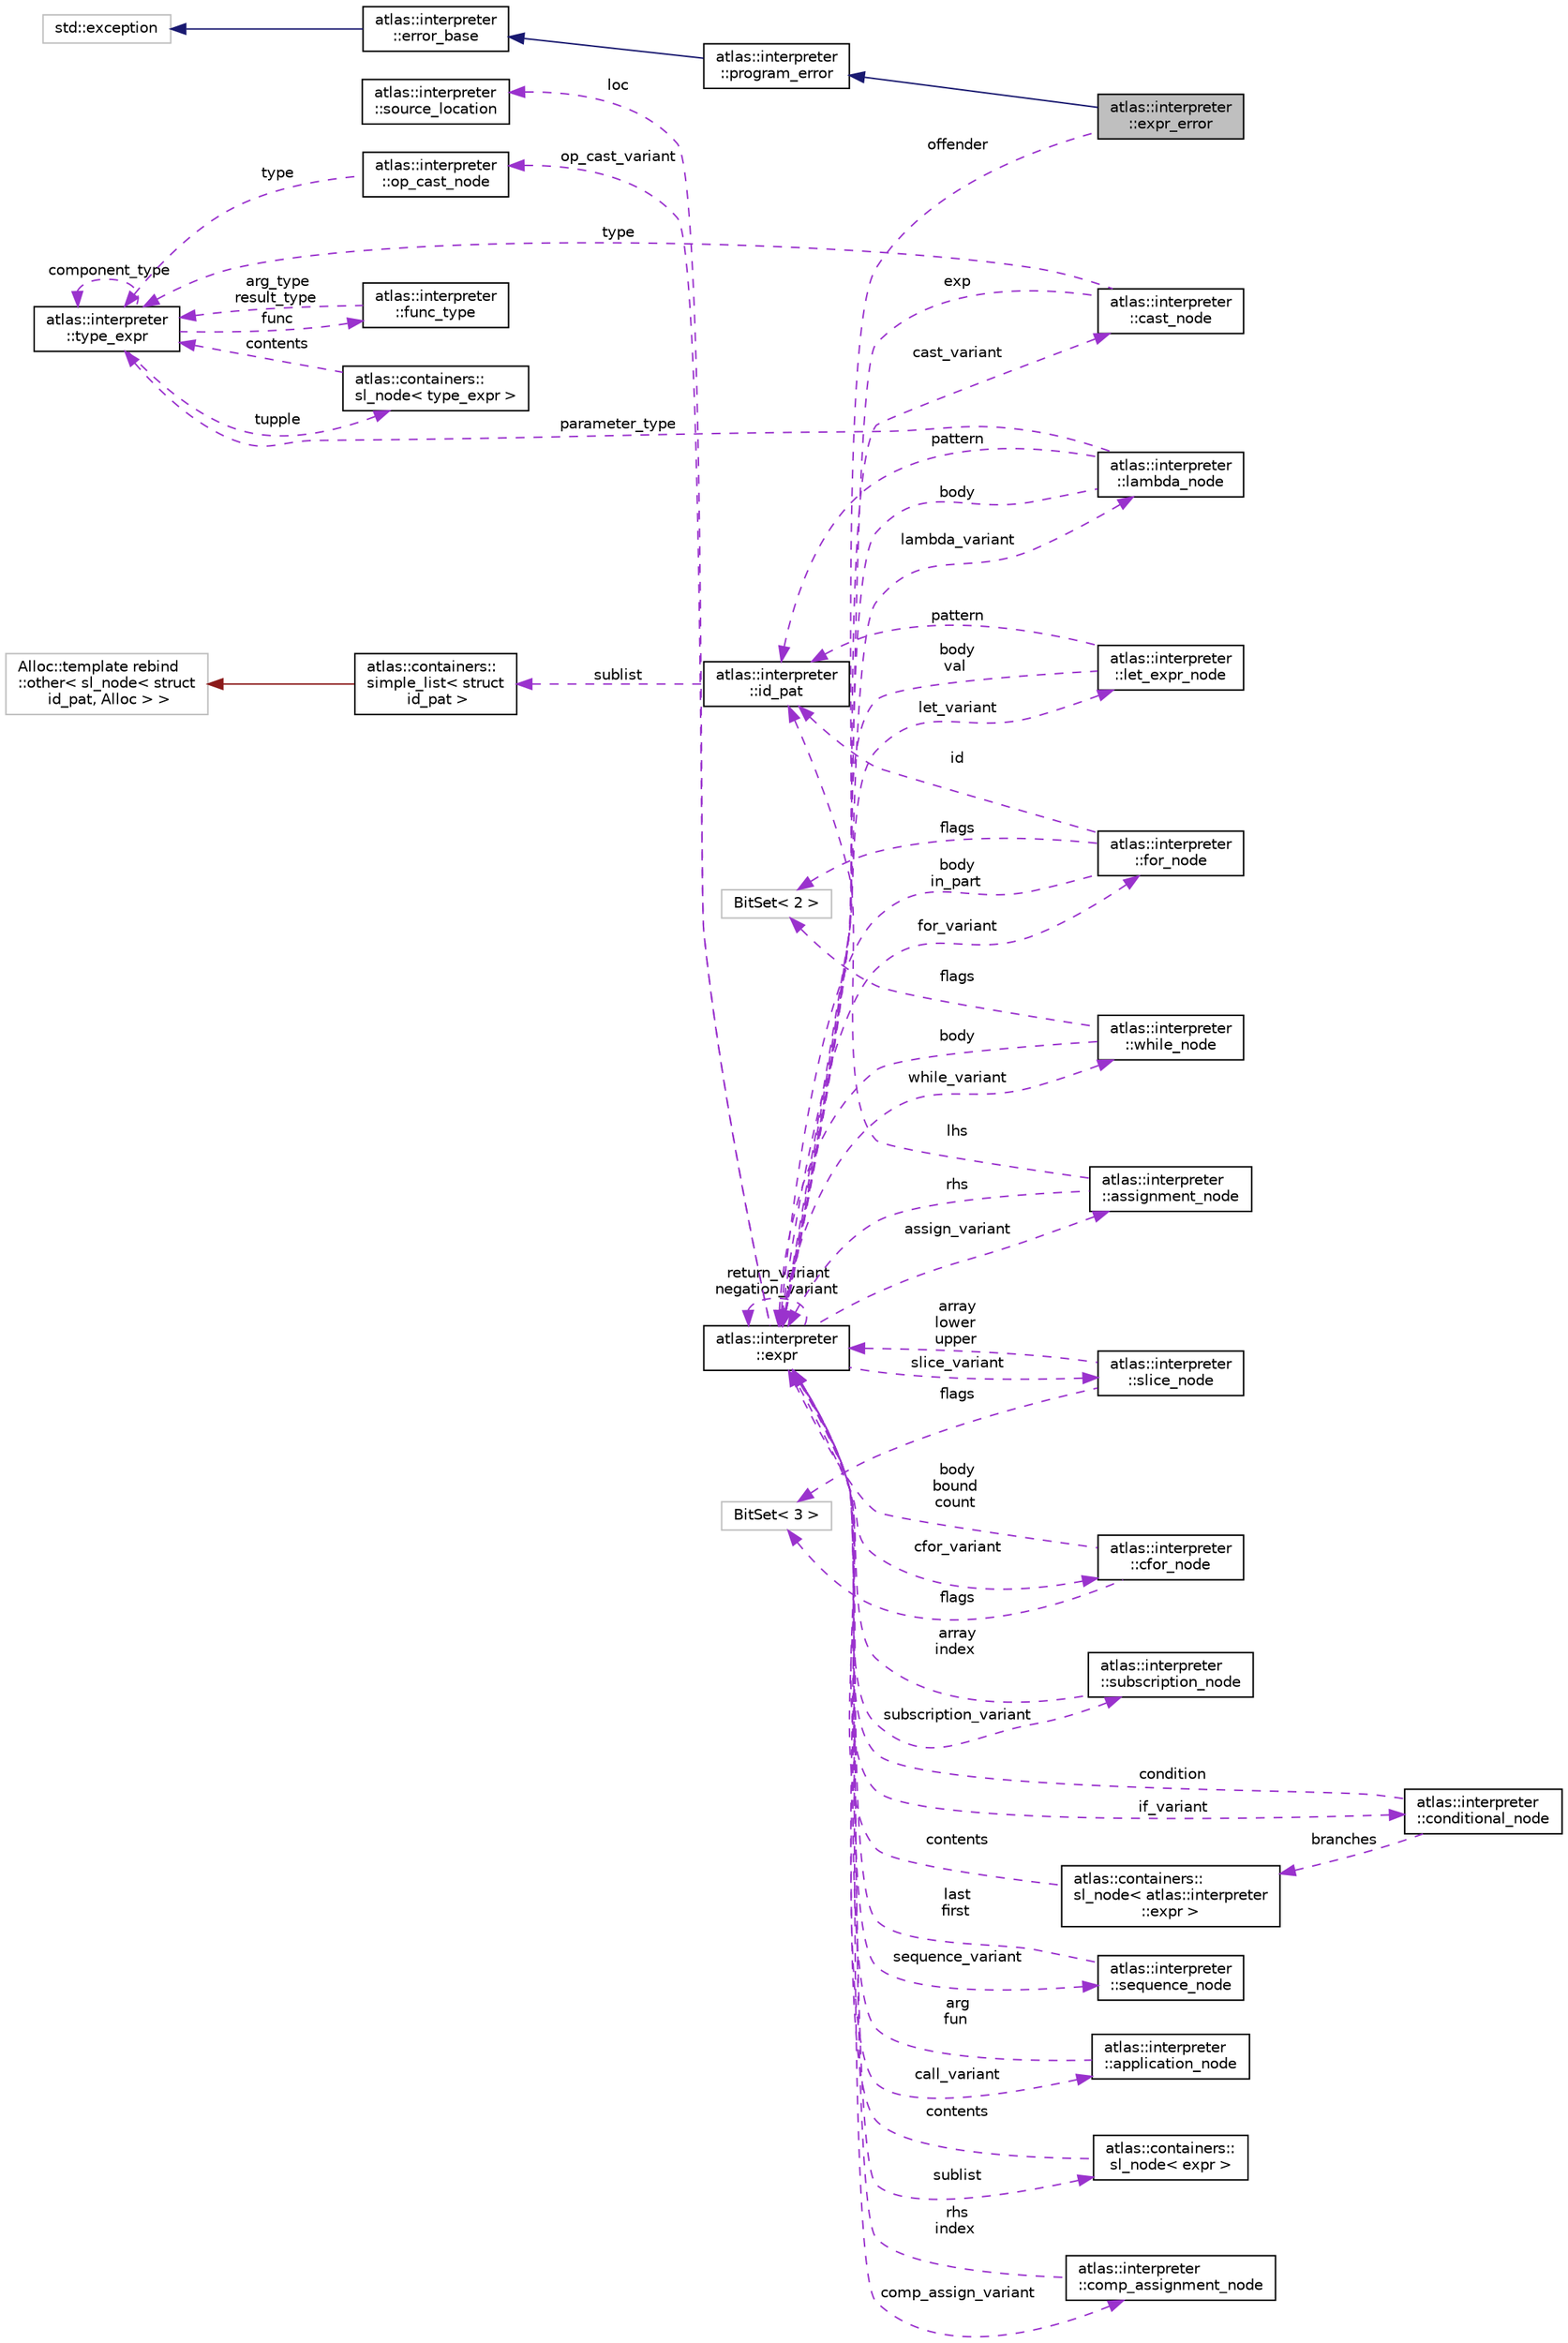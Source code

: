 digraph "atlas::interpreter::expr_error"
{
  edge [fontname="Helvetica",fontsize="10",labelfontname="Helvetica",labelfontsize="10"];
  node [fontname="Helvetica",fontsize="10",shape=record];
  rankdir="LR";
  Node1 [label="atlas::interpreter\l::expr_error",height=0.2,width=0.4,color="black", fillcolor="grey75", style="filled", fontcolor="black"];
  Node2 -> Node1 [dir="back",color="midnightblue",fontsize="10",style="solid",fontname="Helvetica"];
  Node2 [label="atlas::interpreter\l::program_error",height=0.2,width=0.4,color="black", fillcolor="white", style="filled",URL="$structatlas_1_1interpreter_1_1program__error.html"];
  Node3 -> Node2 [dir="back",color="midnightblue",fontsize="10",style="solid",fontname="Helvetica"];
  Node3 [label="atlas::interpreter\l::error_base",height=0.2,width=0.4,color="black", fillcolor="white", style="filled",URL="$structatlas_1_1interpreter_1_1error__base.html"];
  Node4 -> Node3 [dir="back",color="midnightblue",fontsize="10",style="solid",fontname="Helvetica"];
  Node4 [label="std::exception",height=0.2,width=0.4,color="grey75", fillcolor="white", style="filled"];
  Node5 -> Node1 [dir="back",color="darkorchid3",fontsize="10",style="dashed",label=" offender" ,fontname="Helvetica"];
  Node5 [label="atlas::interpreter\l::expr",height=0.2,width=0.4,color="black", fillcolor="white", style="filled",URL="$structatlas_1_1interpreter_1_1expr.html"];
  Node6 -> Node5 [dir="back",color="darkorchid3",fontsize="10",style="dashed",label=" loc" ,fontname="Helvetica"];
  Node6 [label="atlas::interpreter\l::source_location",height=0.2,width=0.4,color="black", fillcolor="white", style="filled",URL="$structatlas_1_1interpreter_1_1source__location.html"];
  Node7 -> Node5 [dir="back",color="darkorchid3",fontsize="10",style="dashed",label=" cast_variant" ,fontname="Helvetica"];
  Node7 [label="atlas::interpreter\l::cast_node",height=0.2,width=0.4,color="black", fillcolor="white", style="filled",URL="$structatlas_1_1interpreter_1_1cast__node.html"];
  Node5 -> Node7 [dir="back",color="darkorchid3",fontsize="10",style="dashed",label=" exp" ,fontname="Helvetica"];
  Node8 -> Node7 [dir="back",color="darkorchid3",fontsize="10",style="dashed",label=" type" ,fontname="Helvetica"];
  Node8 [label="atlas::interpreter\l::type_expr",height=0.2,width=0.4,color="black", fillcolor="white", style="filled",URL="$structatlas_1_1interpreter_1_1type__expr.html"];
  Node9 -> Node8 [dir="back",color="darkorchid3",fontsize="10",style="dashed",label=" func" ,fontname="Helvetica"];
  Node9 [label="atlas::interpreter\l::func_type",height=0.2,width=0.4,color="black", fillcolor="white", style="filled",URL="$structatlas_1_1interpreter_1_1func__type.html"];
  Node8 -> Node9 [dir="back",color="darkorchid3",fontsize="10",style="dashed",label=" arg_type\nresult_type" ,fontname="Helvetica"];
  Node10 -> Node8 [dir="back",color="darkorchid3",fontsize="10",style="dashed",label=" tupple" ,fontname="Helvetica"];
  Node10 [label="atlas::containers::\lsl_node\< type_expr \>",height=0.2,width=0.4,color="black", fillcolor="white", style="filled",URL="$structatlas_1_1containers_1_1sl__node.html"];
  Node8 -> Node10 [dir="back",color="darkorchid3",fontsize="10",style="dashed",label=" contents" ,fontname="Helvetica"];
  Node8 -> Node8 [dir="back",color="darkorchid3",fontsize="10",style="dashed",label=" component_type" ,fontname="Helvetica"];
  Node11 -> Node5 [dir="back",color="darkorchid3",fontsize="10",style="dashed",label=" slice_variant" ,fontname="Helvetica"];
  Node11 [label="atlas::interpreter\l::slice_node",height=0.2,width=0.4,color="black", fillcolor="white", style="filled",URL="$structatlas_1_1interpreter_1_1slice__node.html"];
  Node5 -> Node11 [dir="back",color="darkorchid3",fontsize="10",style="dashed",label=" array\nlower\nupper" ,fontname="Helvetica"];
  Node12 -> Node11 [dir="back",color="darkorchid3",fontsize="10",style="dashed",label=" flags" ,fontname="Helvetica"];
  Node12 [label="BitSet\< 3 \>",height=0.2,width=0.4,color="grey75", fillcolor="white", style="filled"];
  Node13 -> Node5 [dir="back",color="darkorchid3",fontsize="10",style="dashed",label=" op_cast_variant" ,fontname="Helvetica"];
  Node13 [label="atlas::interpreter\l::op_cast_node",height=0.2,width=0.4,color="black", fillcolor="white", style="filled",URL="$structatlas_1_1interpreter_1_1op__cast__node.html"];
  Node8 -> Node13 [dir="back",color="darkorchid3",fontsize="10",style="dashed",label=" type" ,fontname="Helvetica"];
  Node14 -> Node5 [dir="back",color="darkorchid3",fontsize="10",style="dashed",label=" subscription_variant" ,fontname="Helvetica"];
  Node14 [label="atlas::interpreter\l::subscription_node",height=0.2,width=0.4,color="black", fillcolor="white", style="filled",URL="$structatlas_1_1interpreter_1_1subscription__node.html"];
  Node5 -> Node14 [dir="back",color="darkorchid3",fontsize="10",style="dashed",label=" array\nindex" ,fontname="Helvetica"];
  Node15 -> Node5 [dir="back",color="darkorchid3",fontsize="10",style="dashed",label=" let_variant" ,fontname="Helvetica"];
  Node15 [label="atlas::interpreter\l::let_expr_node",height=0.2,width=0.4,color="black", fillcolor="white", style="filled",URL="$structatlas_1_1interpreter_1_1let__expr__node.html"];
  Node16 -> Node15 [dir="back",color="darkorchid3",fontsize="10",style="dashed",label=" pattern" ,fontname="Helvetica"];
  Node16 [label="atlas::interpreter\l::id_pat",height=0.2,width=0.4,color="black", fillcolor="white", style="filled",URL="$structatlas_1_1interpreter_1_1id__pat.html"];
  Node17 -> Node16 [dir="back",color="darkorchid3",fontsize="10",style="dashed",label=" sublist" ,fontname="Helvetica"];
  Node17 [label="atlas::containers::\lsimple_list\< struct\l id_pat \>",height=0.2,width=0.4,color="black", fillcolor="white", style="filled",URL="$classatlas_1_1containers_1_1simple__list.html"];
  Node18 -> Node17 [dir="back",color="firebrick4",fontsize="10",style="solid",fontname="Helvetica"];
  Node18 [label="Alloc::template rebind\l::other\< sl_node\< struct\l id_pat, Alloc \> \>",height=0.2,width=0.4,color="grey75", fillcolor="white", style="filled"];
  Node5 -> Node15 [dir="back",color="darkorchid3",fontsize="10",style="dashed",label=" body\nval" ,fontname="Helvetica"];
  Node19 -> Node5 [dir="back",color="darkorchid3",fontsize="10",style="dashed",label=" cfor_variant" ,fontname="Helvetica"];
  Node19 [label="atlas::interpreter\l::cfor_node",height=0.2,width=0.4,color="black", fillcolor="white", style="filled",URL="$structatlas_1_1interpreter_1_1cfor__node.html"];
  Node5 -> Node19 [dir="back",color="darkorchid3",fontsize="10",style="dashed",label=" body\nbound\ncount" ,fontname="Helvetica"];
  Node12 -> Node19 [dir="back",color="darkorchid3",fontsize="10",style="dashed",label=" flags" ,fontname="Helvetica"];
  Node20 -> Node5 [dir="back",color="darkorchid3",fontsize="10",style="dashed",label=" for_variant" ,fontname="Helvetica"];
  Node20 [label="atlas::interpreter\l::for_node",height=0.2,width=0.4,color="black", fillcolor="white", style="filled",URL="$structatlas_1_1interpreter_1_1for__node.html"];
  Node16 -> Node20 [dir="back",color="darkorchid3",fontsize="10",style="dashed",label=" id" ,fontname="Helvetica"];
  Node5 -> Node20 [dir="back",color="darkorchid3",fontsize="10",style="dashed",label=" body\nin_part" ,fontname="Helvetica"];
  Node21 -> Node20 [dir="back",color="darkorchid3",fontsize="10",style="dashed",label=" flags" ,fontname="Helvetica"];
  Node21 [label="BitSet\< 2 \>",height=0.2,width=0.4,color="grey75", fillcolor="white", style="filled"];
  Node22 -> Node5 [dir="back",color="darkorchid3",fontsize="10",style="dashed",label=" if_variant" ,fontname="Helvetica"];
  Node22 [label="atlas::interpreter\l::conditional_node",height=0.2,width=0.4,color="black", fillcolor="white", style="filled",URL="$structatlas_1_1interpreter_1_1conditional__node.html"];
  Node23 -> Node22 [dir="back",color="darkorchid3",fontsize="10",style="dashed",label=" branches" ,fontname="Helvetica"];
  Node23 [label="atlas::containers::\lsl_node\< atlas::interpreter\l::expr \>",height=0.2,width=0.4,color="black", fillcolor="white", style="filled",URL="$structatlas_1_1containers_1_1sl__node.html"];
  Node5 -> Node23 [dir="back",color="darkorchid3",fontsize="10",style="dashed",label=" contents" ,fontname="Helvetica"];
  Node5 -> Node22 [dir="back",color="darkorchid3",fontsize="10",style="dashed",label=" condition" ,fontname="Helvetica"];
  Node24 -> Node5 [dir="back",color="darkorchid3",fontsize="10",style="dashed",label=" sequence_variant" ,fontname="Helvetica"];
  Node24 [label="atlas::interpreter\l::sequence_node",height=0.2,width=0.4,color="black", fillcolor="white", style="filled",URL="$structatlas_1_1interpreter_1_1sequence__node.html"];
  Node5 -> Node24 [dir="back",color="darkorchid3",fontsize="10",style="dashed",label=" last\nfirst" ,fontname="Helvetica"];
  Node25 -> Node5 [dir="back",color="darkorchid3",fontsize="10",style="dashed",label=" while_variant" ,fontname="Helvetica"];
  Node25 [label="atlas::interpreter\l::while_node",height=0.2,width=0.4,color="black", fillcolor="white", style="filled",URL="$structatlas_1_1interpreter_1_1while__node.html"];
  Node5 -> Node25 [dir="back",color="darkorchid3",fontsize="10",style="dashed",label=" body" ,fontname="Helvetica"];
  Node21 -> Node25 [dir="back",color="darkorchid3",fontsize="10",style="dashed",label=" flags" ,fontname="Helvetica"];
  Node26 -> Node5 [dir="back",color="darkorchid3",fontsize="10",style="dashed",label=" assign_variant" ,fontname="Helvetica"];
  Node26 [label="atlas::interpreter\l::assignment_node",height=0.2,width=0.4,color="black", fillcolor="white", style="filled",URL="$structatlas_1_1interpreter_1_1assignment__node.html"];
  Node16 -> Node26 [dir="back",color="darkorchid3",fontsize="10",style="dashed",label=" lhs" ,fontname="Helvetica"];
  Node5 -> Node26 [dir="back",color="darkorchid3",fontsize="10",style="dashed",label=" rhs" ,fontname="Helvetica"];
  Node5 -> Node5 [dir="back",color="darkorchid3",fontsize="10",style="dashed",label=" return_variant\nnegation_variant" ,fontname="Helvetica"];
  Node27 -> Node5 [dir="back",color="darkorchid3",fontsize="10",style="dashed",label=" call_variant" ,fontname="Helvetica"];
  Node27 [label="atlas::interpreter\l::application_node",height=0.2,width=0.4,color="black", fillcolor="white", style="filled",URL="$structatlas_1_1interpreter_1_1application__node.html"];
  Node5 -> Node27 [dir="back",color="darkorchid3",fontsize="10",style="dashed",label=" arg\nfun" ,fontname="Helvetica"];
  Node28 -> Node5 [dir="back",color="darkorchid3",fontsize="10",style="dashed",label=" sublist" ,fontname="Helvetica"];
  Node28 [label="atlas::containers::\lsl_node\< expr \>",height=0.2,width=0.4,color="black", fillcolor="white", style="filled",URL="$structatlas_1_1containers_1_1sl__node.html"];
  Node5 -> Node28 [dir="back",color="darkorchid3",fontsize="10",style="dashed",label=" contents" ,fontname="Helvetica"];
  Node29 -> Node5 [dir="back",color="darkorchid3",fontsize="10",style="dashed",label=" lambda_variant" ,fontname="Helvetica"];
  Node29 [label="atlas::interpreter\l::lambda_node",height=0.2,width=0.4,color="black", fillcolor="white", style="filled",URL="$structatlas_1_1interpreter_1_1lambda__node.html"];
  Node16 -> Node29 [dir="back",color="darkorchid3",fontsize="10",style="dashed",label=" pattern" ,fontname="Helvetica"];
  Node5 -> Node29 [dir="back",color="darkorchid3",fontsize="10",style="dashed",label=" body" ,fontname="Helvetica"];
  Node8 -> Node29 [dir="back",color="darkorchid3",fontsize="10",style="dashed",label=" parameter_type" ,fontname="Helvetica"];
  Node30 -> Node5 [dir="back",color="darkorchid3",fontsize="10",style="dashed",label=" comp_assign_variant" ,fontname="Helvetica"];
  Node30 [label="atlas::interpreter\l::comp_assignment_node",height=0.2,width=0.4,color="black", fillcolor="white", style="filled",URL="$structatlas_1_1interpreter_1_1comp__assignment__node.html"];
  Node5 -> Node30 [dir="back",color="darkorchid3",fontsize="10",style="dashed",label=" rhs\nindex" ,fontname="Helvetica"];
}
